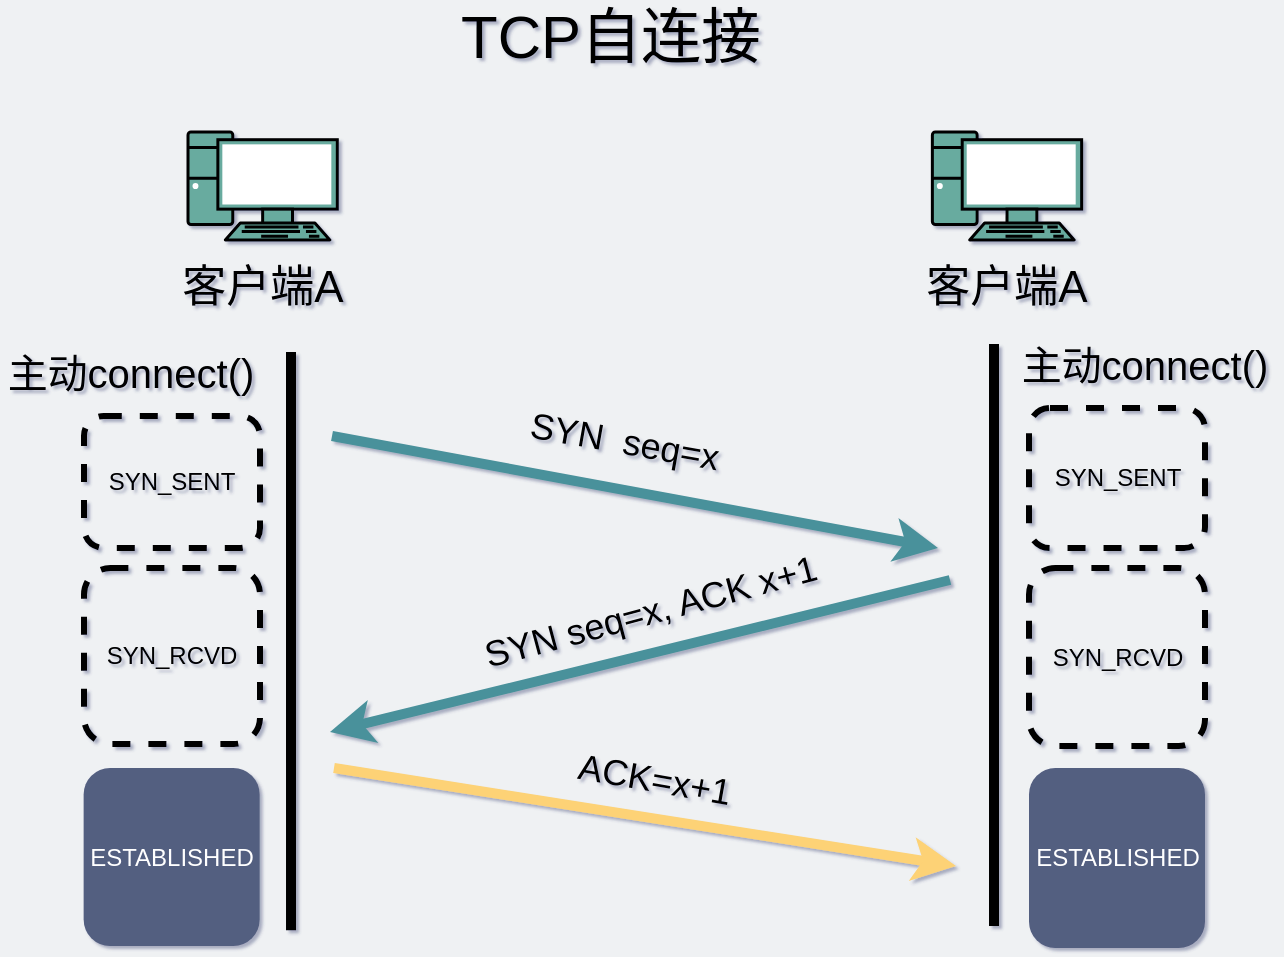 <mxfile version="14.9.5" type="github"><diagram id="3228e29e-7158-1315-38df-8450db1d8a1d" name="Page-1"><mxGraphModel dx="946" dy="322" grid="0" gridSize="10" guides="1" tooltips="1" connect="1" arrows="1" fold="1" page="1" pageScale="1" pageWidth="650" pageHeight="520" background="#EFF1F3" math="0" shadow="1"><root><mxCell id="0"/><mxCell id="1" parent="0"/><mxCell id="_KJd5dzx4qh3lxpyMWcO-2" value="" style="fontColor=#0066CC;verticalAlign=top;verticalLabelPosition=bottom;labelPosition=center;align=center;html=1;outlineConnect=0;gradientColor=none;gradientDirection=north;strokeWidth=2;shape=mxgraph.networks.pc;fillColor=#67AB9F;fontSize=30;" parent="1" vertex="1"><mxGeometry x="100" y="84" width="74.65" height="54" as="geometry"/></mxCell><mxCell id="T-5VQnCJckOgUX1Wp16H-28" value="客户端A" style="text;html=1;strokeColor=none;fillColor=none;align=center;verticalAlign=middle;whiteSpace=wrap;rounded=0;fontSize=22;" parent="1" vertex="1"><mxGeometry x="47.82" y="152" width="179" height="20" as="geometry"/></mxCell><mxCell id="aH1-eks404bDhsACtXEq-4" value="&lt;font style=&quot;font-size: 30px&quot;&gt;TCP自连接&lt;/font&gt;" style="text;html=1;strokeColor=none;fillColor=none;align=center;verticalAlign=middle;whiteSpace=wrap;rounded=0;" parent="1" vertex="1"><mxGeometry x="114" y="22" width="395" height="28" as="geometry"/></mxCell><mxCell id="aH1-eks404bDhsACtXEq-7" value="" style="endArrow=none;html=1;strokeWidth=5;exitX=0;exitY=0.25;exitDx=0;exitDy=0;" parent="1" edge="1"><mxGeometry width="50" height="50" relative="1" as="geometry"><mxPoint x="151.512" y="483.084" as="sourcePoint"/><mxPoint x="151.5" y="194" as="targetPoint"/></mxGeometry></mxCell><mxCell id="aH1-eks404bDhsACtXEq-10" value="" style="endArrow=classic;html=1;strokeWidth=5;fontSize=20;strokeColor=#4A919B;" parent="1" edge="1"><mxGeometry width="50" height="50" relative="1" as="geometry"><mxPoint x="172" y="236" as="sourcePoint"/><mxPoint x="475" y="292" as="targetPoint"/></mxGeometry></mxCell><mxCell id="aH1-eks404bDhsACtXEq-11" value="&lt;font style=&quot;font-size: 18px&quot;&gt;SYN&amp;nbsp; seq=x&lt;/font&gt;" style="text;html=1;strokeColor=none;fillColor=none;align=center;verticalAlign=middle;whiteSpace=wrap;rounded=0;fontSize=12;rotation=10;" parent="1" vertex="1"><mxGeometry x="248" y="228" width="141" height="21" as="geometry"/></mxCell><mxCell id="aH1-eks404bDhsACtXEq-14" value="主动connect()" style="text;html=1;strokeColor=none;fillColor=none;align=center;verticalAlign=middle;whiteSpace=wrap;rounded=0;fontSize=20;" parent="1" vertex="1"><mxGeometry x="6" y="194" width="130.5" height="20" as="geometry"/></mxCell><mxCell id="aH1-eks404bDhsACtXEq-16" value="SYN_SENT" style="rounded=1;whiteSpace=wrap;html=1;strokeColor=#000000;fillColor=none;dashed=1;strokeWidth=3;" parent="1" vertex="1"><mxGeometry x="48" y="226" width="88" height="66" as="geometry"/></mxCell><mxCell id="aH1-eks404bDhsACtXEq-21" value="ESTABLISHED" style="rounded=1;whiteSpace=wrap;html=1;dashed=1;strokeWidth=3;fillColor=#535E80;strokeColor=none;fontColor=#FFFFFF;" parent="1" vertex="1"><mxGeometry x="47.82" y="402" width="88" height="89" as="geometry"/></mxCell><mxCell id="YXoqQ_mGJv7HDvLP6CB5-1" value="" style="endArrow=none;html=1;strokeWidth=5;" parent="1" edge="1"><mxGeometry width="50" height="50" relative="1" as="geometry"><mxPoint x="503" y="481" as="sourcePoint"/><mxPoint x="503.0" y="190" as="targetPoint"/></mxGeometry></mxCell><mxCell id="05iy7tbYXC9IImr42Gc7-5" value="SYN_SENT" style="rounded=1;whiteSpace=wrap;html=1;strokeColor=#000000;fillColor=none;dashed=1;strokeWidth=3;" parent="1" vertex="1"><mxGeometry x="520.5" y="222" width="88" height="70" as="geometry"/></mxCell><mxCell id="05iy7tbYXC9IImr42Gc7-6" value="主动connect()" style="text;html=1;strokeColor=none;fillColor=none;align=center;verticalAlign=middle;whiteSpace=wrap;rounded=0;fontSize=20;" parent="1" vertex="1"><mxGeometry x="513" y="190" width="130.5" height="20" as="geometry"/></mxCell><mxCell id="05iy7tbYXC9IImr42Gc7-8" value="SYN_RCVD" style="rounded=1;whiteSpace=wrap;html=1;strokeColor=#000000;fillColor=none;dashed=1;strokeWidth=3;" parent="1" vertex="1"><mxGeometry x="48" y="302" width="88" height="88" as="geometry"/></mxCell><mxCell id="05iy7tbYXC9IImr42Gc7-9" value="SYN_RCVD" style="rounded=1;whiteSpace=wrap;html=1;strokeColor=#000000;fillColor=none;dashed=1;strokeWidth=3;" parent="1" vertex="1"><mxGeometry x="520.5" y="302" width="88" height="89" as="geometry"/></mxCell><mxCell id="05iy7tbYXC9IImr42Gc7-10" value="" style="endArrow=classic;html=1;strokeWidth=5;fontSize=20;strokeColor=#FDD276;" parent="1" edge="1"><mxGeometry width="50" height="50" relative="1" as="geometry"><mxPoint x="173" y="402" as="sourcePoint"/><mxPoint x="484" y="451" as="targetPoint"/></mxGeometry></mxCell><mxCell id="05iy7tbYXC9IImr42Gc7-11" value="&lt;font style=&quot;font-size: 18px&quot;&gt;ACK=x+1&lt;/font&gt;" style="text;html=1;strokeColor=none;fillColor=none;align=center;verticalAlign=middle;whiteSpace=wrap;rounded=0;fontSize=12;rotation=10;" parent="1" vertex="1"><mxGeometry x="263" y="397" width="141" height="21" as="geometry"/></mxCell><mxCell id="05iy7tbYXC9IImr42Gc7-12" value="" style="endArrow=classic;html=1;strokeWidth=5;fontSize=20;strokeColor=#4A919B;" parent="1" edge="1"><mxGeometry width="50" height="50" relative="1" as="geometry"><mxPoint x="481" y="308" as="sourcePoint"/><mxPoint x="171" y="384" as="targetPoint"/></mxGeometry></mxCell><mxCell id="05iy7tbYXC9IImr42Gc7-13" value="&lt;font style=&quot;font-size: 18px&quot;&gt;SYN seq=x, ACK x+1&lt;/font&gt;" style="text;html=1;strokeColor=none;fillColor=none;align=center;verticalAlign=middle;whiteSpace=wrap;rounded=0;fontSize=12;rotation=-15;" parent="1" vertex="1"><mxGeometry x="234" y="308" width="195" height="32" as="geometry"/></mxCell><mxCell id="05iy7tbYXC9IImr42Gc7-14" value="ESTABLISHED" style="rounded=1;whiteSpace=wrap;html=1;dashed=1;strokeWidth=3;fillColor=#535E80;strokeColor=none;fontColor=#FFFFFF;" parent="1" vertex="1"><mxGeometry x="520.5" y="402" width="88" height="90" as="geometry"/></mxCell><mxCell id="kSryf4xxs6z4oqLGUq_P-1" value="" style="fontColor=#0066CC;verticalAlign=top;verticalLabelPosition=bottom;labelPosition=center;align=center;html=1;outlineConnect=0;gradientColor=none;gradientDirection=north;strokeWidth=2;shape=mxgraph.networks.pc;fillColor=#67AB9F;fontSize=30;" vertex="1" parent="1"><mxGeometry x="472.18" y="84" width="74.65" height="54" as="geometry"/></mxCell><mxCell id="kSryf4xxs6z4oqLGUq_P-2" value="客户端A" style="text;html=1;strokeColor=none;fillColor=none;align=center;verticalAlign=middle;whiteSpace=wrap;rounded=0;fontSize=22;" vertex="1" parent="1"><mxGeometry x="420" y="152" width="179" height="20" as="geometry"/></mxCell></root></mxGraphModel></diagram></mxfile>